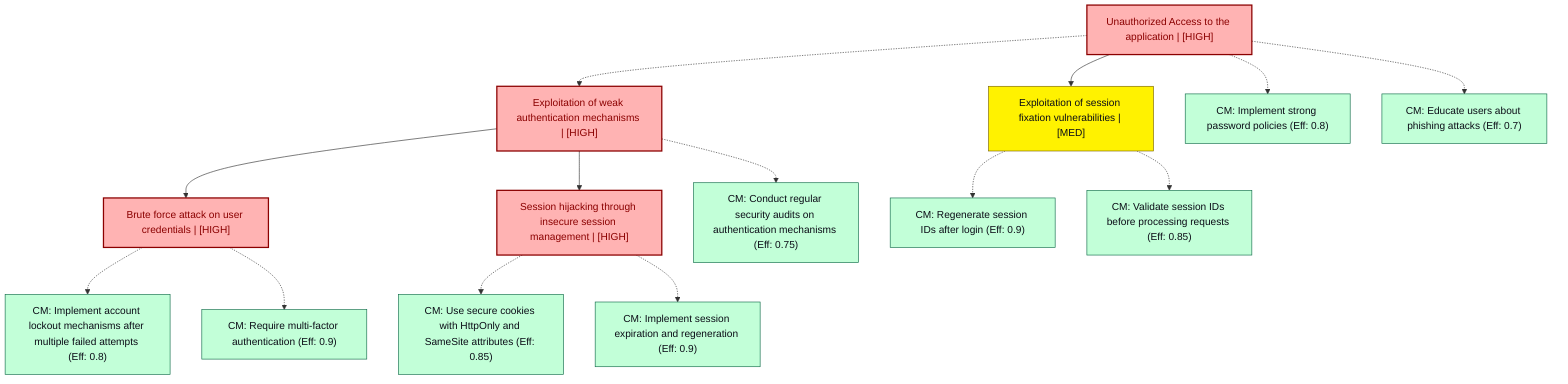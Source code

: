 graph TB
  node_01K6B1F7BXS8ND1G6BJ1NMET67["Unauthorized Access to the application | [HIGH]"]:::highRisk
  node_01K6B1F7BXS8ND1G6BJ1NMET68["Exploitation of weak authentication mechanisms | [HIGH]"]:::highRisk
  node_01K6B1F7BXS8ND1G6BJ1NMET69["Brute force attack on user credentials | [HIGH]"]:::highRisk
  node_01K6B1F7BXS8ND1G6BJ1NMET69_cm_0["CM: Implement account lockout mechanisms after multiple failed attempts (Eff: 0.8)"]:::countermeasure
  node_01K6B1F7BXS8ND1G6BJ1NMET69_cm_1["CM: Require multi-factor authentication (Eff: 0.9)"]:::countermeasure
  node_01K6B1F7BXS8ND1G6BJ1NMET70["Session hijacking through insecure session management | [HIGH]"]:::highRisk
  node_01K6B1F7BXS8ND1G6BJ1NMET70_cm_0["CM: Use secure cookies with HttpOnly and SameSite attributes (Eff: 0.85)"]:::countermeasure
  node_01K6B1F7BXS8ND1G6BJ1NMET70_cm_1["CM: Implement session expiration and regeneration (Eff: 0.9)"]:::countermeasure
  node_01K6B1F7BXS8ND1G6BJ1NMET68_cm_0["CM: Conduct regular security audits on authentication mechanisms (Eff: 0.75)"]:::countermeasure
  node_01K6B1F7BXS8ND1G6BJ1NMET71["Exploitation of session fixation vulnerabilities | [MED]"]:::mediumRisk
  node_01K6B1F7BXS8ND1G6BJ1NMET71_cm_0["CM: Regenerate session IDs after login (Eff: 0.9)"]:::countermeasure
  node_01K6B1F7BXS8ND1G6BJ1NMET71_cm_1["CM: Validate session IDs before processing requests (Eff: 0.85)"]:::countermeasure
  node_01K6B1F7BXS8ND1G6BJ1NMET67_cm_0["CM: Implement strong password policies (Eff: 0.8)"]:::countermeasure
  node_01K6B1F7BXS8ND1G6BJ1NMET67_cm_1["CM: Educate users about phishing attacks (Eff: 0.7)"]:::countermeasure

  node_01K6B1F7BXS8ND1G6BJ1NMET67 -.-> node_01K6B1F7BXS8ND1G6BJ1NMET68
  node_01K6B1F7BXS8ND1G6BJ1NMET68 --> node_01K6B1F7BXS8ND1G6BJ1NMET69
  node_01K6B1F7BXS8ND1G6BJ1NMET69 -.-> node_01K6B1F7BXS8ND1G6BJ1NMET69_cm_0
  node_01K6B1F7BXS8ND1G6BJ1NMET69 -.-> node_01K6B1F7BXS8ND1G6BJ1NMET69_cm_1
  node_01K6B1F7BXS8ND1G6BJ1NMET68 --> node_01K6B1F7BXS8ND1G6BJ1NMET70
  node_01K6B1F7BXS8ND1G6BJ1NMET70 -.-> node_01K6B1F7BXS8ND1G6BJ1NMET70_cm_0
  node_01K6B1F7BXS8ND1G6BJ1NMET70 -.-> node_01K6B1F7BXS8ND1G6BJ1NMET70_cm_1
  node_01K6B1F7BXS8ND1G6BJ1NMET68 -.-> node_01K6B1F7BXS8ND1G6BJ1NMET68_cm_0
  node_01K6B1F7BXS8ND1G6BJ1NMET67 --> node_01K6B1F7BXS8ND1G6BJ1NMET71
  node_01K6B1F7BXS8ND1G6BJ1NMET71 -.-> node_01K6B1F7BXS8ND1G6BJ1NMET71_cm_0
  node_01K6B1F7BXS8ND1G6BJ1NMET71 -.-> node_01K6B1F7BXS8ND1G6BJ1NMET71_cm_1
  node_01K6B1F7BXS8ND1G6BJ1NMET67 -.-> node_01K6B1F7BXS8ND1G6BJ1NMET67_cm_0
  node_01K6B1F7BXS8ND1G6BJ1NMET67 -.-> node_01K6B1F7BXS8ND1G6BJ1NMET67_cm_1

  classDef andNode fill:#FFB3B3,stroke:#8B0000,stroke-width:2px,color:#0B0D17
  classDef orNode fill:#C2FFD8,stroke:#106B49,stroke-width:2px,color:#0B0D17
  classDef leafNode fill:#73d1ff,stroke:#29ABE2,stroke-width:2px,color:#0B0D17
  classDef highRisk fill:#FFB3B3,color:#8B0000,stroke:#8B0000,stroke-width:2px
  classDef mediumRisk fill:#FFF200,stroke:#7A6300,stroke-width:1px,color:#0B0D17
  classDef lowRisk fill:#FFF2B3,stroke:#FFF2B3,stroke-width:1px,color:#0B0D17
  classDef countermeasure fill:#C2FFD8,stroke:#106B49,stroke-width:1px,color:#0B0D17
  classDef reference fill:#ffa1ad,stroke:#A259FF,stroke-width:1px,stroke-dasharray:3 3,color:#0B0D17
  classDef mitreNode stroke-dasharray:5 5
  classDef note fill:#ffffcc,stroke:#ffcc00,stroke-width:2px,stroke-dasharray:5 5
